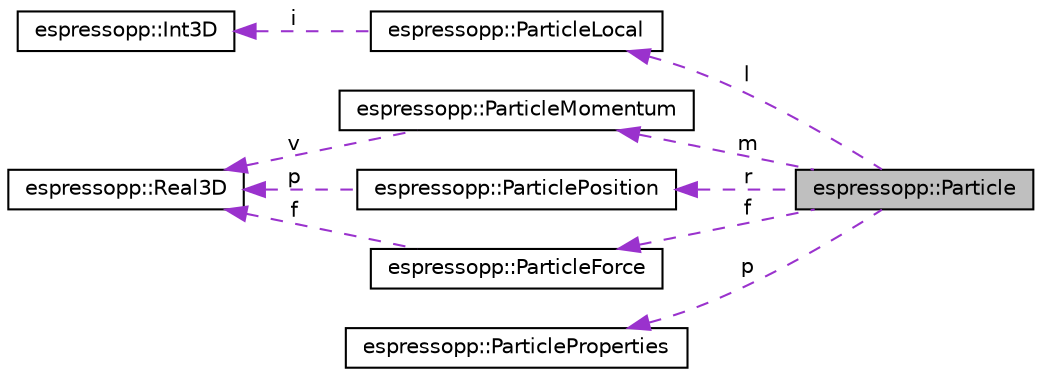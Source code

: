 digraph G
{
  edge [fontname="Helvetica",fontsize="10",labelfontname="Helvetica",labelfontsize="10"];
  node [fontname="Helvetica",fontsize="10",shape=record];
  rankdir="LR";
  Node1 [label="espressopp::Particle",height=0.2,width=0.4,color="black", fillcolor="grey75", style="filled" fontcolor="black"];
  Node2 -> Node1 [dir="back",color="darkorchid3",fontsize="10",style="dashed",label=" l" ,fontname="Helvetica"];
  Node2 [label="espressopp::ParticleLocal",height=0.2,width=0.4,color="black", fillcolor="white", style="filled",URL="$structespressopp_1_1ParticleLocal.html"];
  Node3 -> Node2 [dir="back",color="darkorchid3",fontsize="10",style="dashed",label=" i" ,fontname="Helvetica"];
  Node3 [label="espressopp::Int3D",height=0.2,width=0.4,color="black", fillcolor="white", style="filled",URL="$classespressopp_1_1Int3D.html"];
  Node4 -> Node1 [dir="back",color="darkorchid3",fontsize="10",style="dashed",label=" m" ,fontname="Helvetica"];
  Node4 [label="espressopp::ParticleMomentum",height=0.2,width=0.4,color="black", fillcolor="white", style="filled",URL="$structespressopp_1_1ParticleMomentum.html",tooltip="momentum-like properties"];
  Node5 -> Node4 [dir="back",color="darkorchid3",fontsize="10",style="dashed",label=" v" ,fontname="Helvetica"];
  Node5 [label="espressopp::Real3D",height=0.2,width=0.4,color="black", fillcolor="white", style="filled",URL="$classespressopp_1_1Real3D.html"];
  Node6 -> Node1 [dir="back",color="darkorchid3",fontsize="10",style="dashed",label=" p" ,fontname="Helvetica"];
  Node6 [label="espressopp::ParticleProperties",height=0.2,width=0.4,color="black", fillcolor="white", style="filled",URL="$structespressopp_1_1ParticleProperties.html"];
  Node7 -> Node1 [dir="back",color="darkorchid3",fontsize="10",style="dashed",label=" r" ,fontname="Helvetica"];
  Node7 [label="espressopp::ParticlePosition",height=0.2,width=0.4,color="black", fillcolor="white", style="filled",URL="$structespressopp_1_1ParticlePosition.html",tooltip="position-like properties"];
  Node5 -> Node7 [dir="back",color="darkorchid3",fontsize="10",style="dashed",label=" p" ,fontname="Helvetica"];
  Node8 -> Node1 [dir="back",color="darkorchid3",fontsize="10",style="dashed",label=" f" ,fontname="Helvetica"];
  Node8 [label="espressopp::ParticleForce",height=0.2,width=0.4,color="black", fillcolor="white", style="filled",URL="$structespressopp_1_1ParticleForce.html",tooltip="force-like properties"];
  Node5 -> Node8 [dir="back",color="darkorchid3",fontsize="10",style="dashed",label=" f" ,fontname="Helvetica"];
}
